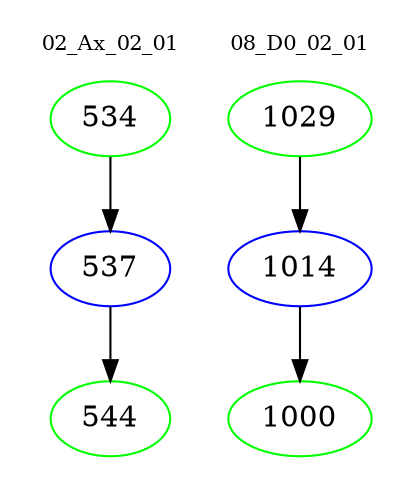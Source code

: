 digraph{
subgraph cluster_0 {
color = white
label = "02_Ax_02_01";
fontsize=10;
T0_534 [label="534", color="green"]
T0_534 -> T0_537 [color="black"]
T0_537 [label="537", color="blue"]
T0_537 -> T0_544 [color="black"]
T0_544 [label="544", color="green"]
}
subgraph cluster_1 {
color = white
label = "08_D0_02_01";
fontsize=10;
T1_1029 [label="1029", color="green"]
T1_1029 -> T1_1014 [color="black"]
T1_1014 [label="1014", color="blue"]
T1_1014 -> T1_1000 [color="black"]
T1_1000 [label="1000", color="green"]
}
}
